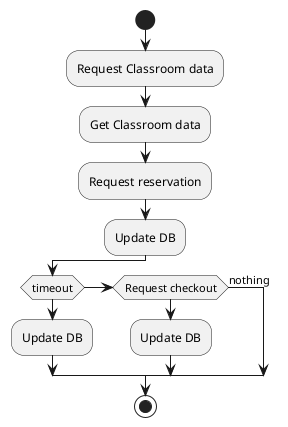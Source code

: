 @startuml

start
:Request Classroom data;
:Get Classroom data;
:Request reservation;

:Update DB;
if (timeout) then
  :Update DB;
elseif (Request checkout) then
  :Update DB;
else (nothing)
endif;
stop
@enduml